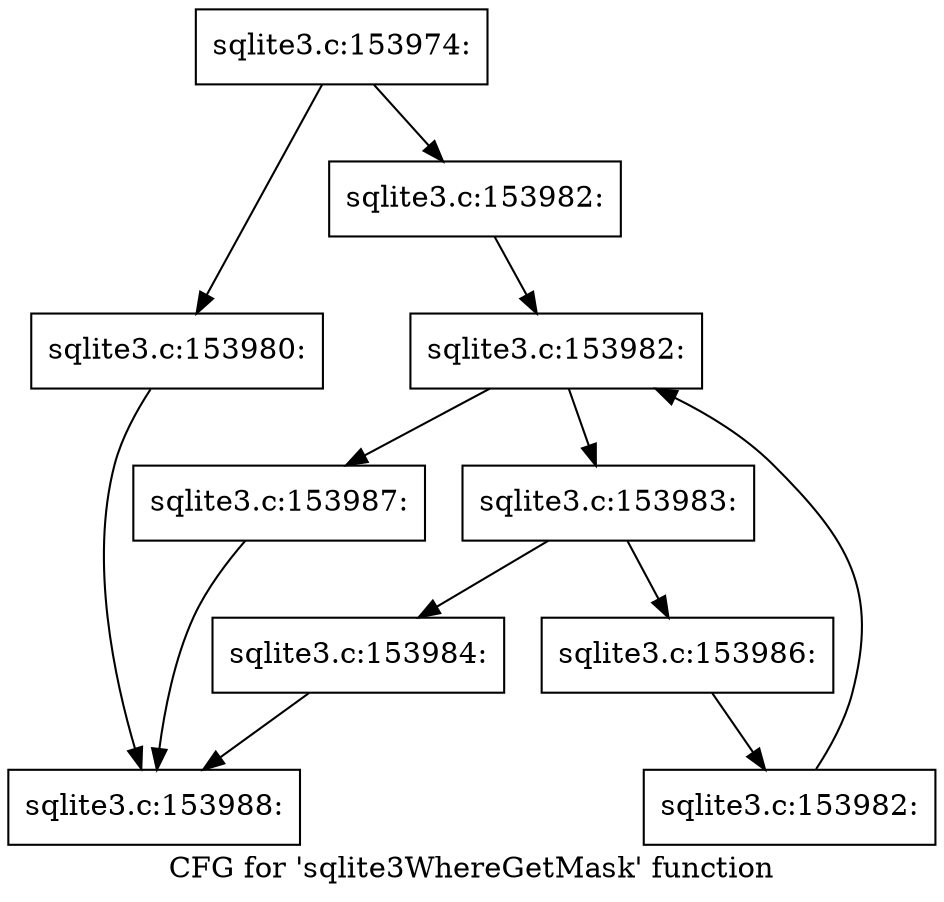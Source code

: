digraph "CFG for 'sqlite3WhereGetMask' function" {
	label="CFG for 'sqlite3WhereGetMask' function";

	Node0x55c0f95b3e60 [shape=record,label="{sqlite3.c:153974:}"];
	Node0x55c0f95b3e60 -> Node0x55c0f95bc170;
	Node0x55c0f95b3e60 -> Node0x55c0f95bc1c0;
	Node0x55c0f95bc170 [shape=record,label="{sqlite3.c:153980:}"];
	Node0x55c0f95bc170 -> Node0x55c0f95b4280;
	Node0x55c0f95bc1c0 [shape=record,label="{sqlite3.c:153982:}"];
	Node0x55c0f95bc1c0 -> Node0x55c0f95bca70;
	Node0x55c0f95bca70 [shape=record,label="{sqlite3.c:153982:}"];
	Node0x55c0f95bca70 -> Node0x55c0f95bcc90;
	Node0x55c0f95bca70 -> Node0x55c0f95bc8c0;
	Node0x55c0f95bcc90 [shape=record,label="{sqlite3.c:153983:}"];
	Node0x55c0f95bcc90 -> Node0x55c0f95bd270;
	Node0x55c0f95bcc90 -> Node0x55c0f95bd2c0;
	Node0x55c0f95bd270 [shape=record,label="{sqlite3.c:153984:}"];
	Node0x55c0f95bd270 -> Node0x55c0f95b4280;
	Node0x55c0f95bd2c0 [shape=record,label="{sqlite3.c:153986:}"];
	Node0x55c0f95bd2c0 -> Node0x55c0f95bcc00;
	Node0x55c0f95bcc00 [shape=record,label="{sqlite3.c:153982:}"];
	Node0x55c0f95bcc00 -> Node0x55c0f95bca70;
	Node0x55c0f95bc8c0 [shape=record,label="{sqlite3.c:153987:}"];
	Node0x55c0f95bc8c0 -> Node0x55c0f95b4280;
	Node0x55c0f95b4280 [shape=record,label="{sqlite3.c:153988:}"];
}
